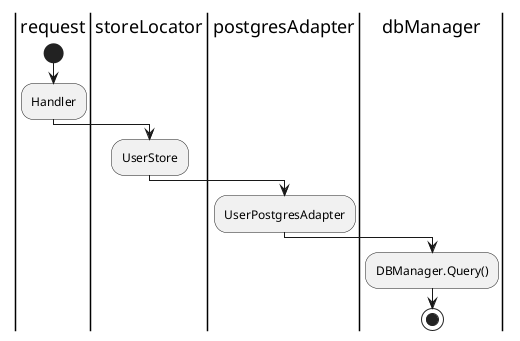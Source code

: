 @startuml
|request|
start
:Handler;

|storeLocator|
:UserStore;

|postgresAdapter|
:UserPostgresAdapter;

|dbManager|
:DBManager.Query();
stop
@enduml